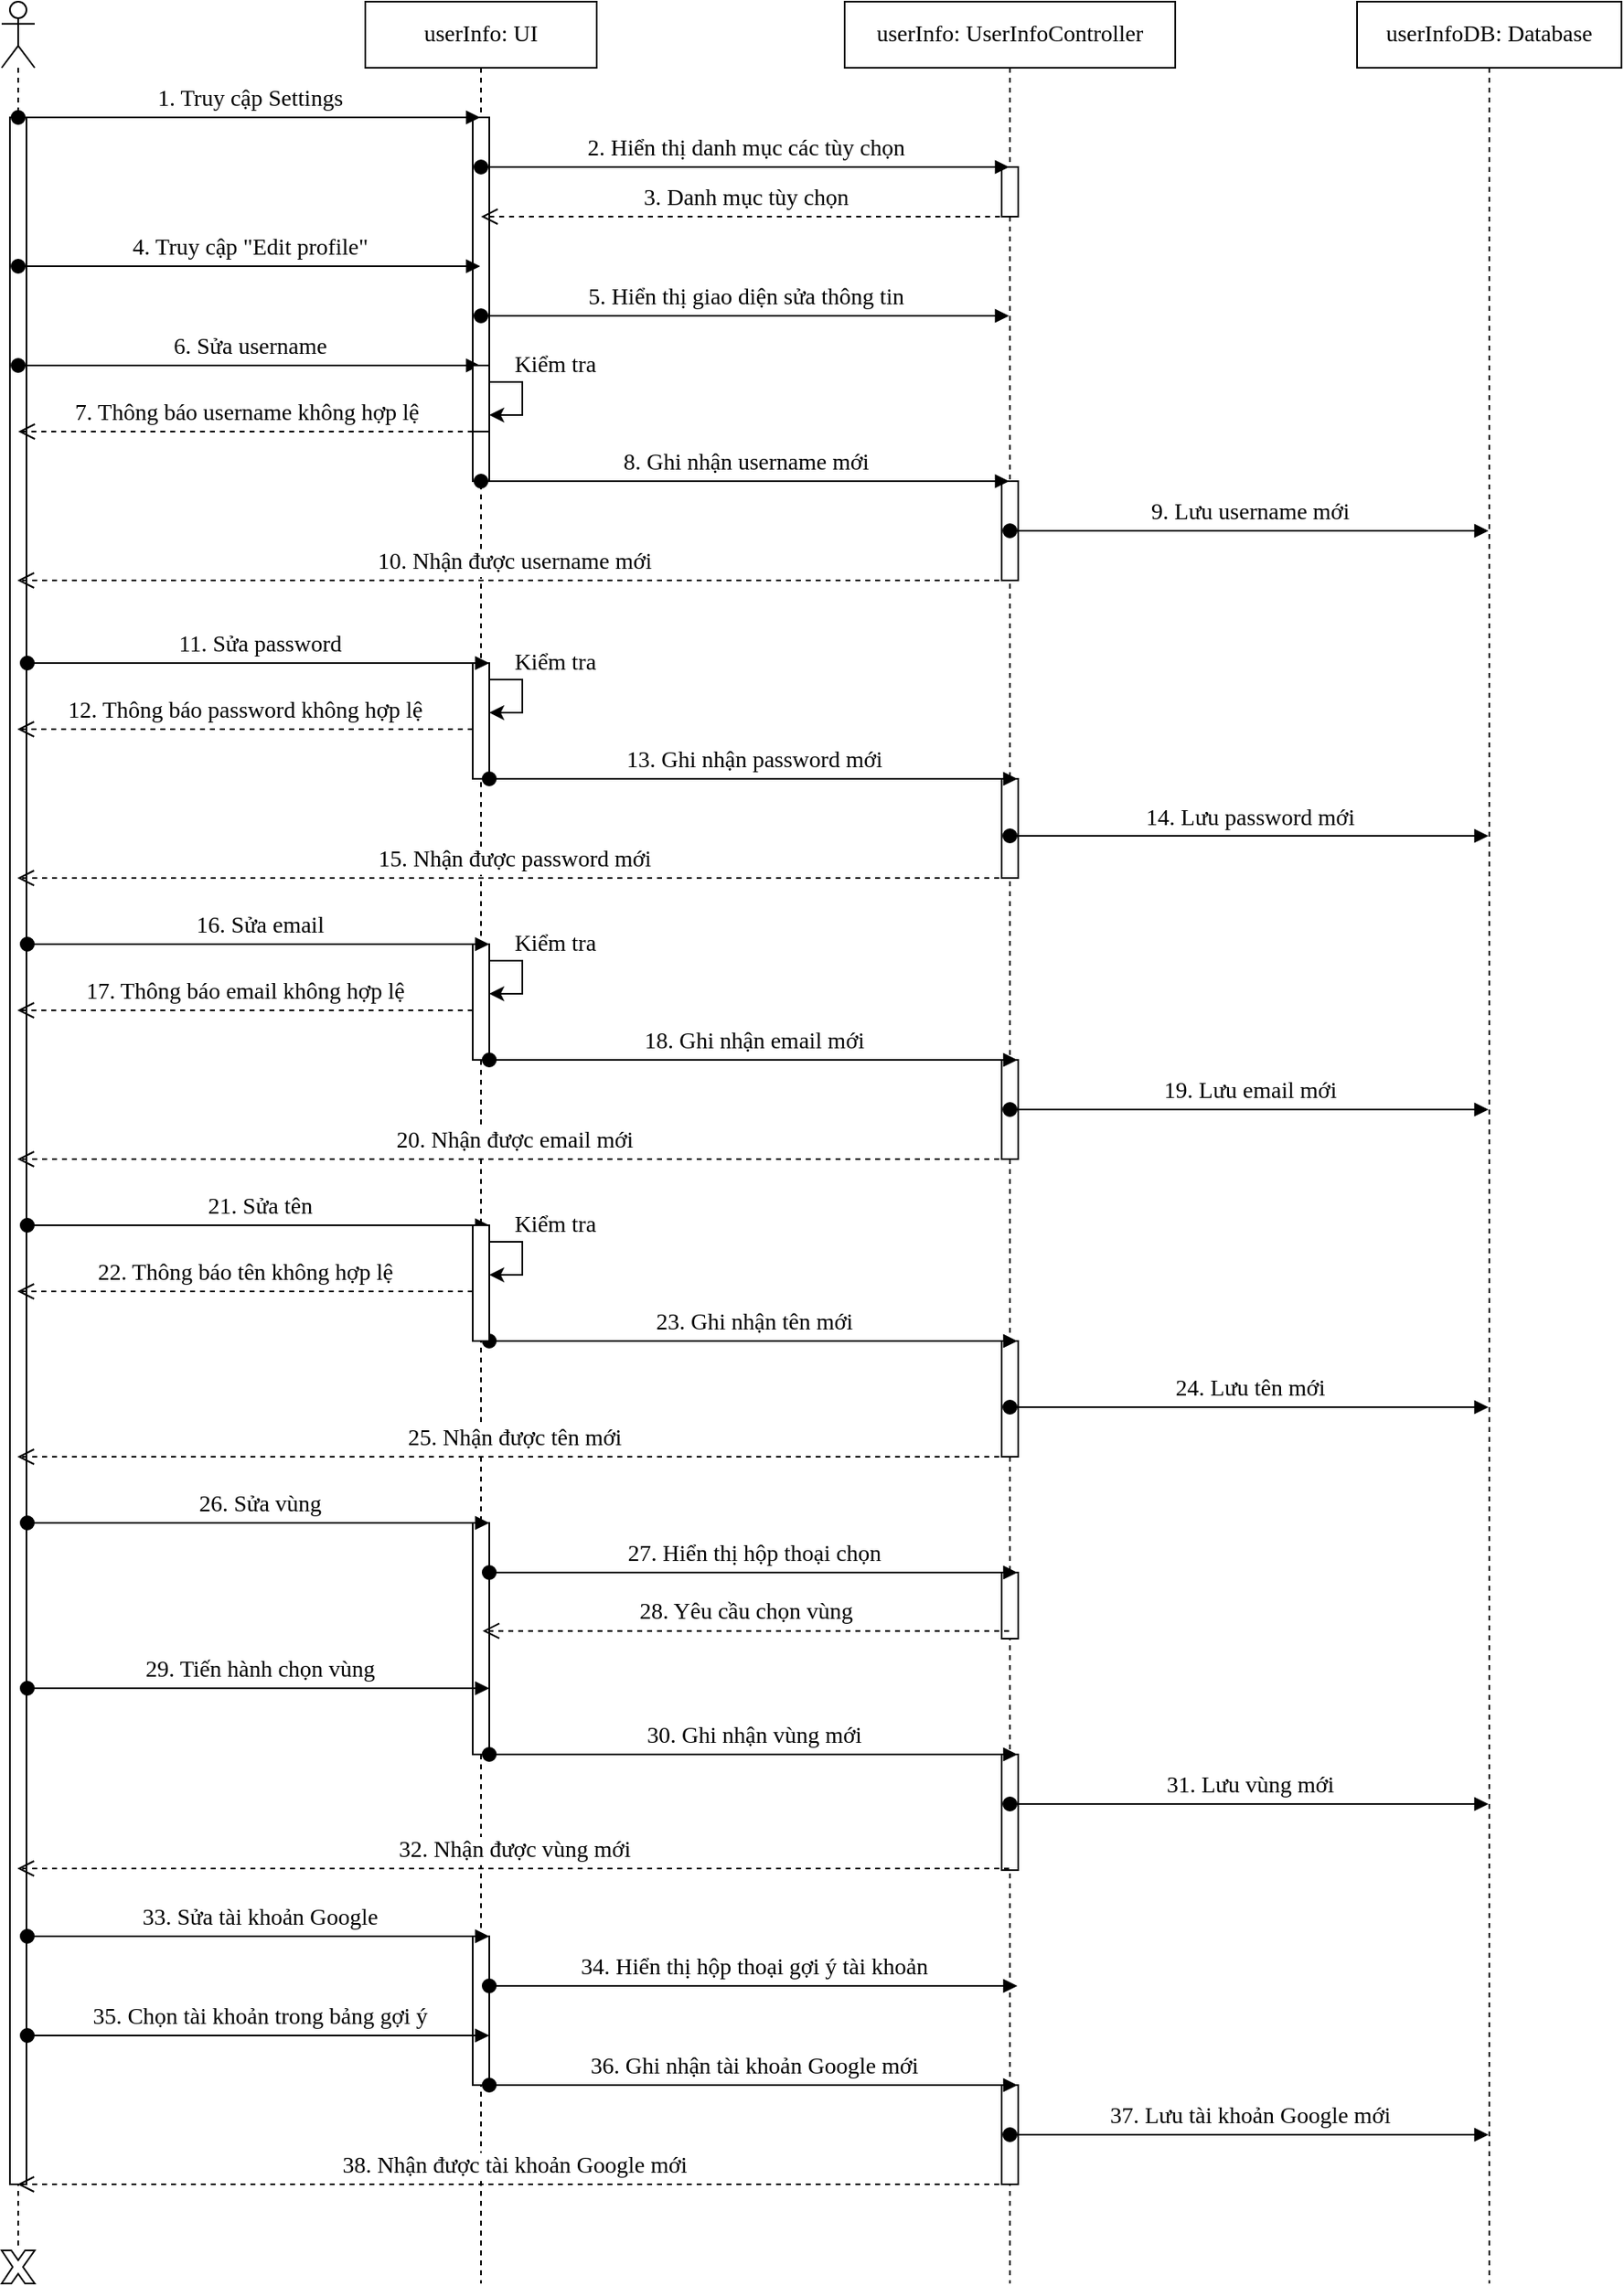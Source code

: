 <mxfile version="13.9.7" type="device"><diagram id="vZMithF2oSo7XbGlCbBh" name="Page-1"><mxGraphModel dx="868" dy="402" grid="1" gridSize="10" guides="1" tooltips="1" connect="1" arrows="1" fold="1" page="1" pageScale="1" pageWidth="2336" pageHeight="1654" math="0" shadow="0"><root><mxCell id="0"/><mxCell id="1" parent="0"/><mxCell id="Ax4j-fQxOVTr2Qwot98N-1" value="" style="shape=umlLifeline;participant=umlActor;perimeter=lifelinePerimeter;whiteSpace=wrap;html=1;container=1;collapsible=0;recursiveResize=0;verticalAlign=top;spacingTop=36;outlineConnect=0;fontFamily=Verdana;fontSize=14;" parent="1" vertex="1"><mxGeometry x="40" y="40" width="20" height="1360" as="geometry"/></mxCell><mxCell id="Ax4j-fQxOVTr2Qwot98N-22" value="" style="html=1;points=[];perimeter=orthogonalPerimeter;fontFamily=Verdana;fontSize=14;" parent="Ax4j-fQxOVTr2Qwot98N-1" vertex="1"><mxGeometry x="5" y="70" width="10" height="1250" as="geometry"/></mxCell><mxCell id="Ax4j-fQxOVTr2Qwot98N-2" value="userInfo: UI" style="shape=umlLifeline;perimeter=lifelinePerimeter;whiteSpace=wrap;html=1;container=1;collapsible=0;recursiveResize=0;outlineConnect=0;fontFamily=Verdana;fontSize=14;" parent="1" vertex="1"><mxGeometry x="260" y="40" width="140" height="1380" as="geometry"/></mxCell><mxCell id="Ax4j-fQxOVTr2Qwot98N-19" value="" style="html=1;points=[];perimeter=orthogonalPerimeter;fontFamily=Verdana;fontSize=14;" parent="Ax4j-fQxOVTr2Qwot98N-2" vertex="1"><mxGeometry x="65" y="70" width="10" height="220" as="geometry"/></mxCell><mxCell id="Ax4j-fQxOVTr2Qwot98N-25" value="" style="html=1;points=[];perimeter=orthogonalPerimeter;fontFamily=Verdana;fontSize=14;" parent="Ax4j-fQxOVTr2Qwot98N-2" vertex="1"><mxGeometry x="65" y="400" width="10" height="40" as="geometry"/></mxCell><mxCell id="Ax4j-fQxOVTr2Qwot98N-26" style="edgeStyle=orthogonalEdgeStyle;rounded=0;orthogonalLoop=1;jettySize=auto;html=1;fontFamily=Verdana;fontSize=14;" parent="Ax4j-fQxOVTr2Qwot98N-2" source="Ax4j-fQxOVTr2Qwot98N-25" target="Ax4j-fQxOVTr2Qwot98N-25" edge="1"><mxGeometry relative="1" as="geometry"/></mxCell><mxCell id="Ax4j-fQxOVTr2Qwot98N-31" value="" style="html=1;points=[];perimeter=orthogonalPerimeter;fontFamily=Verdana;fontSize=14;" parent="Ax4j-fQxOVTr2Qwot98N-2" vertex="1"><mxGeometry x="65" y="400" width="10" height="70" as="geometry"/></mxCell><mxCell id="Ax4j-fQxOVTr2Qwot98N-35" value="" style="html=1;points=[];perimeter=orthogonalPerimeter;fontFamily=Verdana;fontSize=14;" parent="Ax4j-fQxOVTr2Qwot98N-2" vertex="1"><mxGeometry x="65" y="570" width="10" height="40" as="geometry"/></mxCell><mxCell id="Ax4j-fQxOVTr2Qwot98N-36" style="edgeStyle=orthogonalEdgeStyle;rounded=0;orthogonalLoop=1;jettySize=auto;html=1;fontFamily=Verdana;fontSize=14;" parent="Ax4j-fQxOVTr2Qwot98N-2" source="Ax4j-fQxOVTr2Qwot98N-35" target="Ax4j-fQxOVTr2Qwot98N-35" edge="1"><mxGeometry relative="1" as="geometry"/></mxCell><mxCell id="Ax4j-fQxOVTr2Qwot98N-42" value="" style="html=1;points=[];perimeter=orthogonalPerimeter;fontFamily=Verdana;fontSize=14;" parent="Ax4j-fQxOVTr2Qwot98N-2" vertex="1"><mxGeometry x="65" y="570" width="10" height="70" as="geometry"/></mxCell><mxCell id="Ax4j-fQxOVTr2Qwot98N-50" value="" style="html=1;points=[];perimeter=orthogonalPerimeter;fontFamily=Verdana;fontSize=14;" parent="Ax4j-fQxOVTr2Qwot98N-2" vertex="1"><mxGeometry x="65" y="740" width="10" height="40" as="geometry"/></mxCell><mxCell id="Ax4j-fQxOVTr2Qwot98N-51" style="edgeStyle=orthogonalEdgeStyle;rounded=0;orthogonalLoop=1;jettySize=auto;html=1;fontFamily=Verdana;fontSize=14;" parent="Ax4j-fQxOVTr2Qwot98N-2" source="Ax4j-fQxOVTr2Qwot98N-50" target="Ax4j-fQxOVTr2Qwot98N-50" edge="1"><mxGeometry relative="1" as="geometry"/></mxCell><mxCell id="Ax4j-fQxOVTr2Qwot98N-61" value="" style="html=1;points=[];perimeter=orthogonalPerimeter;fontFamily=Verdana;fontSize=14;" parent="Ax4j-fQxOVTr2Qwot98N-2" vertex="1"><mxGeometry x="65" y="920" width="10" height="140" as="geometry"/></mxCell><mxCell id="Ax4j-fQxOVTr2Qwot98N-72" value="" style="html=1;points=[];perimeter=orthogonalPerimeter;fontFamily=Verdana;fontSize=14;" parent="Ax4j-fQxOVTr2Qwot98N-2" vertex="1"><mxGeometry x="65" y="1170" width="10" height="90" as="geometry"/></mxCell><mxCell id="Ax4j-fQxOVTr2Qwot98N-3" value="userInfo: UserInfoController" style="shape=umlLifeline;perimeter=lifelinePerimeter;whiteSpace=wrap;html=1;container=1;collapsible=0;recursiveResize=0;outlineConnect=0;fontFamily=Verdana;fontSize=14;" parent="1" vertex="1"><mxGeometry x="550" y="40" width="200" height="1380" as="geometry"/></mxCell><mxCell id="Ax4j-fQxOVTr2Qwot98N-20" value="" style="html=1;points=[];perimeter=orthogonalPerimeter;fontFamily=Verdana;fontSize=14;" parent="Ax4j-fQxOVTr2Qwot98N-3" vertex="1"><mxGeometry x="95" y="100" width="10" height="30" as="geometry"/></mxCell><mxCell id="Ax4j-fQxOVTr2Qwot98N-21" value="" style="html=1;points=[];perimeter=orthogonalPerimeter;fontFamily=Verdana;fontSize=14;" parent="Ax4j-fQxOVTr2Qwot98N-3" vertex="1"><mxGeometry x="95" y="290" width="10" height="60" as="geometry"/></mxCell><mxCell id="Ax4j-fQxOVTr2Qwot98N-32" value="" style="html=1;points=[];perimeter=orthogonalPerimeter;fontFamily=Verdana;fontSize=14;" parent="Ax4j-fQxOVTr2Qwot98N-3" vertex="1"><mxGeometry x="95" y="470" width="10" height="60" as="geometry"/></mxCell><mxCell id="Ax4j-fQxOVTr2Qwot98N-43" value="" style="html=1;points=[];perimeter=orthogonalPerimeter;fontFamily=Verdana;fontSize=14;" parent="Ax4j-fQxOVTr2Qwot98N-3" vertex="1"><mxGeometry x="95" y="640" width="10" height="60" as="geometry"/></mxCell><mxCell id="Ax4j-fQxOVTr2Qwot98N-49" value="" style="html=1;points=[];perimeter=orthogonalPerimeter;fontFamily=Verdana;fontSize=14;" parent="Ax4j-fQxOVTr2Qwot98N-3" vertex="1"><mxGeometry x="95" y="810" width="10" height="70" as="geometry"/></mxCell><mxCell id="Ax4j-fQxOVTr2Qwot98N-62" value="" style="html=1;points=[];perimeter=orthogonalPerimeter;fontFamily=Verdana;fontSize=14;" parent="Ax4j-fQxOVTr2Qwot98N-3" vertex="1"><mxGeometry x="95" y="950" width="10" height="40" as="geometry"/></mxCell><mxCell id="Ax4j-fQxOVTr2Qwot98N-63" value="" style="html=1;points=[];perimeter=orthogonalPerimeter;fontFamily=Verdana;fontSize=14;" parent="Ax4j-fQxOVTr2Qwot98N-3" vertex="1"><mxGeometry x="95" y="1060" width="10" height="70" as="geometry"/></mxCell><mxCell id="Ax4j-fQxOVTr2Qwot98N-74" value="" style="html=1;points=[];perimeter=orthogonalPerimeter;fontFamily=Verdana;fontSize=14;" parent="Ax4j-fQxOVTr2Qwot98N-3" vertex="1"><mxGeometry x="95" y="1260" width="10" height="60" as="geometry"/></mxCell><mxCell id="Ax4j-fQxOVTr2Qwot98N-4" value="userInfoDB: Database" style="shape=umlLifeline;perimeter=lifelinePerimeter;whiteSpace=wrap;html=1;container=1;collapsible=0;recursiveResize=0;outlineConnect=0;fontFamily=Verdana;fontSize=14;" parent="1" vertex="1"><mxGeometry x="860" y="40" width="160" height="1380" as="geometry"/></mxCell><mxCell id="Ax4j-fQxOVTr2Qwot98N-5" value="1. Truy cập Settings" style="html=1;verticalAlign=bottom;startArrow=oval;startFill=1;endArrow=block;startSize=8;fontFamily=Verdana;fontSize=14;" parent="1" target="Ax4j-fQxOVTr2Qwot98N-2" edge="1"><mxGeometry width="60" relative="1" as="geometry"><mxPoint x="50" y="110" as="sourcePoint"/><mxPoint x="110" y="110" as="targetPoint"/></mxGeometry></mxCell><mxCell id="Ax4j-fQxOVTr2Qwot98N-6" value="2. Hiển thị danh mục các tùy chọn" style="html=1;verticalAlign=bottom;startArrow=oval;startFill=1;endArrow=block;startSize=8;fontFamily=Verdana;fontSize=14;" parent="1" target="Ax4j-fQxOVTr2Qwot98N-3" edge="1"><mxGeometry width="60" relative="1" as="geometry"><mxPoint x="330" y="140" as="sourcePoint"/><mxPoint x="390" y="140" as="targetPoint"/></mxGeometry></mxCell><mxCell id="Ax4j-fQxOVTr2Qwot98N-7" value="3. Danh mục tùy chọn" style="html=1;verticalAlign=bottom;endArrow=open;dashed=1;endSize=8;fontFamily=Verdana;fontSize=14;" parent="1" target="Ax4j-fQxOVTr2Qwot98N-2" edge="1"><mxGeometry relative="1" as="geometry"><mxPoint x="650" y="170" as="sourcePoint"/><mxPoint x="570" y="170" as="targetPoint"/></mxGeometry></mxCell><mxCell id="Ax4j-fQxOVTr2Qwot98N-8" value="4. Truy cập &quot;Edit profile&quot;" style="html=1;verticalAlign=bottom;startArrow=oval;startFill=1;endArrow=block;startSize=8;fontFamily=Verdana;fontSize=14;" parent="1" edge="1"><mxGeometry width="60" relative="1" as="geometry"><mxPoint x="50" y="200" as="sourcePoint"/><mxPoint x="329.5" y="200" as="targetPoint"/></mxGeometry></mxCell><mxCell id="Ax4j-fQxOVTr2Qwot98N-9" value="5. Hiển thị giao diện sửa thông tin" style="html=1;verticalAlign=bottom;startArrow=oval;startFill=1;endArrow=block;startSize=8;fontFamily=Verdana;fontSize=14;" parent="1" edge="1"><mxGeometry width="60" relative="1" as="geometry"><mxPoint x="330" y="230" as="sourcePoint"/><mxPoint x="649.5" y="230" as="targetPoint"/></mxGeometry></mxCell><mxCell id="Ax4j-fQxOVTr2Qwot98N-11" value="6. Sửa username" style="html=1;verticalAlign=bottom;startArrow=oval;startFill=1;endArrow=block;startSize=8;fontFamily=Verdana;fontSize=14;" parent="1" edge="1"><mxGeometry x="0.002" width="60" relative="1" as="geometry"><mxPoint x="50" y="260" as="sourcePoint"/><mxPoint x="329.5" y="260" as="targetPoint"/><mxPoint as="offset"/></mxGeometry></mxCell><mxCell id="Ax4j-fQxOVTr2Qwot98N-12" value="" style="html=1;points=[];perimeter=orthogonalPerimeter;fontFamily=Verdana;fontSize=14;" parent="1" vertex="1"><mxGeometry x="325" y="260" width="10" height="40" as="geometry"/></mxCell><mxCell id="Ax4j-fQxOVTr2Qwot98N-13" style="edgeStyle=orthogonalEdgeStyle;rounded=0;orthogonalLoop=1;jettySize=auto;html=1;fontFamily=Verdana;fontSize=14;" parent="1" source="Ax4j-fQxOVTr2Qwot98N-12" target="Ax4j-fQxOVTr2Qwot98N-12" edge="1"><mxGeometry relative="1" as="geometry"/></mxCell><mxCell id="Ax4j-fQxOVTr2Qwot98N-14" value="Kiểm tra" style="text;html=1;strokeColor=none;fillColor=none;align=center;verticalAlign=middle;whiteSpace=wrap;rounded=0;fontFamily=Verdana;fontSize=14;" parent="1" vertex="1"><mxGeometry x="340" y="250" width="70" height="20" as="geometry"/></mxCell><mxCell id="Ax4j-fQxOVTr2Qwot98N-15" value="7. Thông báo username không hợp lệ" style="html=1;verticalAlign=bottom;endArrow=open;dashed=1;endSize=8;fontFamily=Verdana;fontSize=14;" parent="1" target="Ax4j-fQxOVTr2Qwot98N-1" edge="1"><mxGeometry relative="1" as="geometry"><mxPoint x="325" y="300" as="sourcePoint"/><mxPoint x="245" y="300" as="targetPoint"/></mxGeometry></mxCell><mxCell id="Ax4j-fQxOVTr2Qwot98N-16" value="8. Ghi nhận username mới" style="html=1;verticalAlign=bottom;startArrow=oval;startFill=1;endArrow=block;startSize=8;fontFamily=Verdana;fontSize=14;" parent="1" edge="1"><mxGeometry x="0.002" width="60" relative="1" as="geometry"><mxPoint x="330" y="330" as="sourcePoint"/><mxPoint x="649.5" y="330" as="targetPoint"/><mxPoint as="offset"/></mxGeometry></mxCell><mxCell id="Ax4j-fQxOVTr2Qwot98N-17" value="9. Lưu username mới" style="html=1;verticalAlign=bottom;startArrow=oval;startFill=1;endArrow=block;startSize=8;fontFamily=Verdana;fontSize=14;" parent="1" target="Ax4j-fQxOVTr2Qwot98N-4" edge="1"><mxGeometry width="60" relative="1" as="geometry"><mxPoint x="650" y="360" as="sourcePoint"/><mxPoint x="710" y="360" as="targetPoint"/></mxGeometry></mxCell><mxCell id="Ax4j-fQxOVTr2Qwot98N-18" value="10. Nhận được username mới" style="html=1;verticalAlign=bottom;endArrow=open;dashed=1;endSize=8;fontFamily=Verdana;fontSize=14;" parent="1" edge="1" source="Ax4j-fQxOVTr2Qwot98N-3"><mxGeometry relative="1" as="geometry"><mxPoint x="325" y="390" as="sourcePoint"/><mxPoint x="49.5" y="390" as="targetPoint"/></mxGeometry></mxCell><mxCell id="Ax4j-fQxOVTr2Qwot98N-23" value="11. Sửa password" style="html=1;verticalAlign=bottom;startArrow=oval;startFill=1;endArrow=block;startSize=8;fontFamily=Verdana;fontSize=14;" parent="1" edge="1"><mxGeometry x="0.002" width="60" relative="1" as="geometry"><mxPoint x="55.5" y="440" as="sourcePoint"/><mxPoint x="335" y="440" as="targetPoint"/><mxPoint as="offset"/></mxGeometry></mxCell><mxCell id="Ax4j-fQxOVTr2Qwot98N-24" value="12. Thông báo password không hợp lệ" style="html=1;verticalAlign=bottom;endArrow=open;dashed=1;endSize=8;fontFamily=Verdana;fontSize=14;" parent="1" edge="1"><mxGeometry relative="1" as="geometry"><mxPoint x="325" y="480" as="sourcePoint"/><mxPoint x="49.5" y="480" as="targetPoint"/></mxGeometry></mxCell><mxCell id="Ax4j-fQxOVTr2Qwot98N-27" value="Kiểm tra" style="text;html=1;strokeColor=none;fillColor=none;align=center;verticalAlign=middle;whiteSpace=wrap;rounded=0;fontFamily=Verdana;fontSize=14;" parent="1" vertex="1"><mxGeometry x="340" y="430" width="70" height="20" as="geometry"/></mxCell><mxCell id="Ax4j-fQxOVTr2Qwot98N-28" value="13. Ghi nhận password mới" style="html=1;verticalAlign=bottom;startArrow=oval;startFill=1;endArrow=block;startSize=8;fontFamily=Verdana;fontSize=14;" parent="1" edge="1"><mxGeometry x="0.002" width="60" relative="1" as="geometry"><mxPoint x="335" y="510" as="sourcePoint"/><mxPoint x="654.5" y="510" as="targetPoint"/><mxPoint as="offset"/></mxGeometry></mxCell><mxCell id="Ax4j-fQxOVTr2Qwot98N-29" value="14. Lưu password mới" style="html=1;verticalAlign=bottom;startArrow=oval;startFill=1;endArrow=block;startSize=8;fontFamily=Verdana;fontSize=14;" parent="1" edge="1" source="Ax4j-fQxOVTr2Qwot98N-3"><mxGeometry width="60" relative="1" as="geometry"><mxPoint x="650" y="544.5" as="sourcePoint"/><mxPoint x="939.5" y="544.5" as="targetPoint"/></mxGeometry></mxCell><mxCell id="Ax4j-fQxOVTr2Qwot98N-30" value="15. Nhận được&amp;nbsp;password mới" style="html=1;verticalAlign=bottom;endArrow=open;dashed=1;endSize=8;fontFamily=Verdana;fontSize=14;" parent="1" edge="1" source="Ax4j-fQxOVTr2Qwot98N-3"><mxGeometry relative="1" as="geometry"><mxPoint x="325" y="570" as="sourcePoint"/><mxPoint x="49.5" y="570" as="targetPoint"/></mxGeometry></mxCell><mxCell id="Ax4j-fQxOVTr2Qwot98N-33" value="16. Sửa email" style="html=1;verticalAlign=bottom;startArrow=oval;startFill=1;endArrow=block;startSize=8;fontFamily=Verdana;fontSize=14;" parent="1" edge="1"><mxGeometry x="0.002" width="60" relative="1" as="geometry"><mxPoint x="55.5" y="610" as="sourcePoint"/><mxPoint x="335" y="610" as="targetPoint"/><mxPoint as="offset"/></mxGeometry></mxCell><mxCell id="Ax4j-fQxOVTr2Qwot98N-34" value="17. Thông báo email không hợp lệ" style="html=1;verticalAlign=bottom;endArrow=open;dashed=1;endSize=8;fontFamily=Verdana;fontSize=14;" parent="1" edge="1"><mxGeometry relative="1" as="geometry"><mxPoint x="325" y="650" as="sourcePoint"/><mxPoint x="49.5" y="650" as="targetPoint"/></mxGeometry></mxCell><mxCell id="Ax4j-fQxOVTr2Qwot98N-37" value="Kiểm tra" style="text;html=1;strokeColor=none;fillColor=none;align=center;verticalAlign=middle;whiteSpace=wrap;rounded=0;fontFamily=Verdana;fontSize=14;" parent="1" vertex="1"><mxGeometry x="340" y="600" width="70" height="20" as="geometry"/></mxCell><mxCell id="Ax4j-fQxOVTr2Qwot98N-39" value="18. Ghi nhận email mới" style="html=1;verticalAlign=bottom;startArrow=oval;startFill=1;endArrow=block;startSize=8;fontFamily=Verdana;fontSize=14;" parent="1" edge="1"><mxGeometry x="0.002" width="60" relative="1" as="geometry"><mxPoint x="335" y="680" as="sourcePoint"/><mxPoint x="654.5" y="680" as="targetPoint"/><mxPoint as="offset"/></mxGeometry></mxCell><mxCell id="Ax4j-fQxOVTr2Qwot98N-40" value="19. Lưu email mới" style="html=1;verticalAlign=bottom;startArrow=oval;startFill=1;endArrow=block;startSize=8;fontFamily=Verdana;fontSize=14;" parent="1" edge="1"><mxGeometry width="60" relative="1" as="geometry"><mxPoint x="650" y="710" as="sourcePoint"/><mxPoint x="939.5" y="710" as="targetPoint"/></mxGeometry></mxCell><mxCell id="Ax4j-fQxOVTr2Qwot98N-41" value="20. Nhận được&amp;nbsp;email mới" style="html=1;verticalAlign=bottom;endArrow=open;dashed=1;endSize=8;fontFamily=Verdana;fontSize=14;" parent="1" edge="1" source="Ax4j-fQxOVTr2Qwot98N-3"><mxGeometry relative="1" as="geometry"><mxPoint x="325" y="740" as="sourcePoint"/><mxPoint x="49.5" y="740" as="targetPoint"/></mxGeometry></mxCell><mxCell id="Ax4j-fQxOVTr2Qwot98N-44" value="21. Sửa tên" style="html=1;verticalAlign=bottom;startArrow=oval;startFill=1;endArrow=block;startSize=8;fontFamily=Verdana;fontSize=14;" parent="1" edge="1"><mxGeometry x="0.002" width="60" relative="1" as="geometry"><mxPoint x="55.5" y="780" as="sourcePoint"/><mxPoint x="335" y="780" as="targetPoint"/><mxPoint as="offset"/></mxGeometry></mxCell><mxCell id="Ax4j-fQxOVTr2Qwot98N-45" value="22. Thông báo tên không hợp lệ" style="html=1;verticalAlign=bottom;endArrow=open;dashed=1;endSize=8;fontFamily=Verdana;fontSize=14;" parent="1" edge="1"><mxGeometry relative="1" as="geometry"><mxPoint x="325" y="820" as="sourcePoint"/><mxPoint x="49.5" y="820" as="targetPoint"/></mxGeometry></mxCell><mxCell id="Ax4j-fQxOVTr2Qwot98N-46" value="23. Ghi nhận tên mới" style="html=1;verticalAlign=bottom;startArrow=oval;startFill=1;endArrow=block;startSize=8;fontFamily=Verdana;fontSize=14;" parent="1" edge="1"><mxGeometry x="0.002" width="60" relative="1" as="geometry"><mxPoint x="335" y="850" as="sourcePoint"/><mxPoint x="654.5" y="850" as="targetPoint"/><mxPoint as="offset"/></mxGeometry></mxCell><mxCell id="Ax4j-fQxOVTr2Qwot98N-47" value="24. Lưu tên mới" style="html=1;verticalAlign=bottom;startArrow=oval;startFill=1;endArrow=block;startSize=8;fontFamily=Verdana;fontSize=14;" parent="1" edge="1"><mxGeometry width="60" relative="1" as="geometry"><mxPoint x="650" y="890" as="sourcePoint"/><mxPoint x="939.5" y="890" as="targetPoint"/></mxGeometry></mxCell><mxCell id="Ax4j-fQxOVTr2Qwot98N-48" value="25. Nhận được&amp;nbsp;tên mới" style="html=1;verticalAlign=bottom;endArrow=open;dashed=1;endSize=8;fontFamily=Verdana;fontSize=14;" parent="1" edge="1" source="Ax4j-fQxOVTr2Qwot98N-3"><mxGeometry relative="1" as="geometry"><mxPoint x="325" y="920" as="sourcePoint"/><mxPoint x="49.5" y="920" as="targetPoint"/></mxGeometry></mxCell><mxCell id="Ax4j-fQxOVTr2Qwot98N-52" value="Kiểm tra" style="text;html=1;strokeColor=none;fillColor=none;align=center;verticalAlign=middle;whiteSpace=wrap;rounded=0;fontFamily=Verdana;fontSize=14;" parent="1" vertex="1"><mxGeometry x="340" y="770" width="70" height="20" as="geometry"/></mxCell><mxCell id="Ax4j-fQxOVTr2Qwot98N-53" value="" style="html=1;points=[];perimeter=orthogonalPerimeter;fontFamily=Verdana;fontSize=14;" parent="1" vertex="1"><mxGeometry x="325" y="780" width="10" height="70" as="geometry"/></mxCell><mxCell id="Ax4j-fQxOVTr2Qwot98N-54" value="26. Sửa vùng" style="html=1;verticalAlign=bottom;startArrow=oval;startFill=1;endArrow=block;startSize=8;fontFamily=Verdana;fontSize=14;" parent="1" edge="1"><mxGeometry x="0.002" width="60" relative="1" as="geometry"><mxPoint x="55.5" y="960" as="sourcePoint"/><mxPoint x="335" y="960" as="targetPoint"/><mxPoint as="offset"/></mxGeometry></mxCell><mxCell id="Ax4j-fQxOVTr2Qwot98N-56" value="27. Hiển thị hộp thoại chọn" style="html=1;verticalAlign=bottom;startArrow=oval;startFill=1;endArrow=block;startSize=8;fontFamily=Verdana;fontSize=14;" parent="1" edge="1"><mxGeometry x="0.002" width="60" relative="1" as="geometry"><mxPoint x="335" y="990" as="sourcePoint"/><mxPoint x="654.5" y="990" as="targetPoint"/><mxPoint as="offset"/></mxGeometry></mxCell><mxCell id="Ax4j-fQxOVTr2Qwot98N-57" value="28. Yêu cầu chọn vùng" style="html=1;verticalAlign=bottom;endArrow=open;dashed=1;endSize=8;fontFamily=Verdana;fontSize=14;entryX=0.507;entryY=0.714;entryDx=0;entryDy=0;entryPerimeter=0;" parent="1" source="Ax4j-fQxOVTr2Qwot98N-3" target="Ax4j-fQxOVTr2Qwot98N-2" edge="1"><mxGeometry relative="1" as="geometry"><mxPoint x="610.5" y="1030" as="sourcePoint"/><mxPoint x="335" y="1030" as="targetPoint"/></mxGeometry></mxCell><mxCell id="Ax4j-fQxOVTr2Qwot98N-58" value="29. Tiến hành chọn vùng" style="html=1;verticalAlign=bottom;startArrow=oval;startFill=1;endArrow=block;startSize=8;fontFamily=Verdana;fontSize=14;" parent="1" edge="1"><mxGeometry x="0.002" width="60" relative="1" as="geometry"><mxPoint x="55.5" y="1060" as="sourcePoint"/><mxPoint x="335" y="1060" as="targetPoint"/><mxPoint as="offset"/></mxGeometry></mxCell><mxCell id="Ax4j-fQxOVTr2Qwot98N-59" value="30. Ghi nhận vùng mới" style="html=1;verticalAlign=bottom;startArrow=oval;startFill=1;endArrow=block;startSize=8;fontFamily=Verdana;fontSize=14;" parent="1" edge="1"><mxGeometry x="0.002" width="60" relative="1" as="geometry"><mxPoint x="335" y="1100" as="sourcePoint"/><mxPoint x="654.5" y="1100" as="targetPoint"/><mxPoint as="offset"/></mxGeometry></mxCell><mxCell id="Ax4j-fQxOVTr2Qwot98N-60" value="31. Lưu vùng mới" style="html=1;verticalAlign=bottom;startArrow=oval;startFill=1;endArrow=block;startSize=8;fontFamily=Verdana;fontSize=14;" parent="1" edge="1"><mxGeometry width="60" relative="1" as="geometry"><mxPoint x="650" y="1130" as="sourcePoint"/><mxPoint x="939.5" y="1130" as="targetPoint"/></mxGeometry></mxCell><mxCell id="Ax4j-fQxOVTr2Qwot98N-65" value="32. Nhận được&amp;nbsp;vùng mới" style="html=1;verticalAlign=bottom;endArrow=open;dashed=1;endSize=8;fontFamily=Verdana;fontSize=14;" parent="1" edge="1" source="Ax4j-fQxOVTr2Qwot98N-3"><mxGeometry relative="1" as="geometry"><mxPoint x="325" y="1169" as="sourcePoint"/><mxPoint x="49.5" y="1169" as="targetPoint"/></mxGeometry></mxCell><mxCell id="Ax4j-fQxOVTr2Qwot98N-66" value="33. Sửa tài khoản Google" style="html=1;verticalAlign=bottom;startArrow=oval;startFill=1;endArrow=block;startSize=8;fontFamily=Verdana;fontSize=14;" parent="1" edge="1"><mxGeometry x="0.002" width="60" relative="1" as="geometry"><mxPoint x="55.5" y="1210" as="sourcePoint"/><mxPoint x="335" y="1210" as="targetPoint"/><mxPoint as="offset"/></mxGeometry></mxCell><mxCell id="Ax4j-fQxOVTr2Qwot98N-67" value="34. Hiển thị hộp thoại gợi ý tài khoản" style="html=1;verticalAlign=bottom;startArrow=oval;startFill=1;endArrow=block;startSize=8;fontFamily=Verdana;fontSize=14;" parent="1" edge="1"><mxGeometry x="0.002" width="60" relative="1" as="geometry"><mxPoint x="335" y="1240" as="sourcePoint"/><mxPoint x="654.5" y="1240" as="targetPoint"/><mxPoint as="offset"/></mxGeometry></mxCell><mxCell id="Ax4j-fQxOVTr2Qwot98N-68" value="35. Chọn tài khoản trong bảng gợi ý" style="html=1;verticalAlign=bottom;startArrow=oval;startFill=1;endArrow=block;startSize=8;fontFamily=Verdana;fontSize=14;" parent="1" edge="1"><mxGeometry x="0.002" width="60" relative="1" as="geometry"><mxPoint x="55.5" y="1270" as="sourcePoint"/><mxPoint x="335" y="1270" as="targetPoint"/><mxPoint as="offset"/></mxGeometry></mxCell><mxCell id="Ax4j-fQxOVTr2Qwot98N-69" value="36. Ghi nhận tài khoản Google mới" style="html=1;verticalAlign=bottom;startArrow=oval;startFill=1;endArrow=block;startSize=8;fontFamily=Verdana;fontSize=14;" parent="1" edge="1"><mxGeometry x="0.002" width="60" relative="1" as="geometry"><mxPoint x="335" y="1300" as="sourcePoint"/><mxPoint x="654.5" y="1300" as="targetPoint"/><mxPoint as="offset"/></mxGeometry></mxCell><mxCell id="Ax4j-fQxOVTr2Qwot98N-70" value="37. Lưu tài khoản Google mới" style="html=1;verticalAlign=bottom;startArrow=oval;startFill=1;endArrow=block;startSize=8;fontFamily=Verdana;fontSize=14;" parent="1" edge="1"><mxGeometry width="60" relative="1" as="geometry"><mxPoint x="650" y="1330" as="sourcePoint"/><mxPoint x="939.5" y="1330" as="targetPoint"/></mxGeometry></mxCell><mxCell id="Ax4j-fQxOVTr2Qwot98N-71" value="38. Nhận được&amp;nbsp;tài khoản Google mới" style="html=1;verticalAlign=bottom;endArrow=open;dashed=1;endSize=8;fontFamily=Verdana;fontSize=14;" parent="1" edge="1" source="Ax4j-fQxOVTr2Qwot98N-3"><mxGeometry relative="1" as="geometry"><mxPoint x="325" y="1360" as="sourcePoint"/><mxPoint x="49.5" y="1360" as="targetPoint"/></mxGeometry></mxCell><mxCell id="Ax4j-fQxOVTr2Qwot98N-75" value="" style="verticalLabelPosition=bottom;verticalAlign=top;html=1;shape=mxgraph.basic.x;fontFamily=Verdana;fontSize=14;" parent="1" vertex="1"><mxGeometry x="40" y="1400" width="20" height="20" as="geometry"/></mxCell></root></mxGraphModel></diagram></mxfile>
